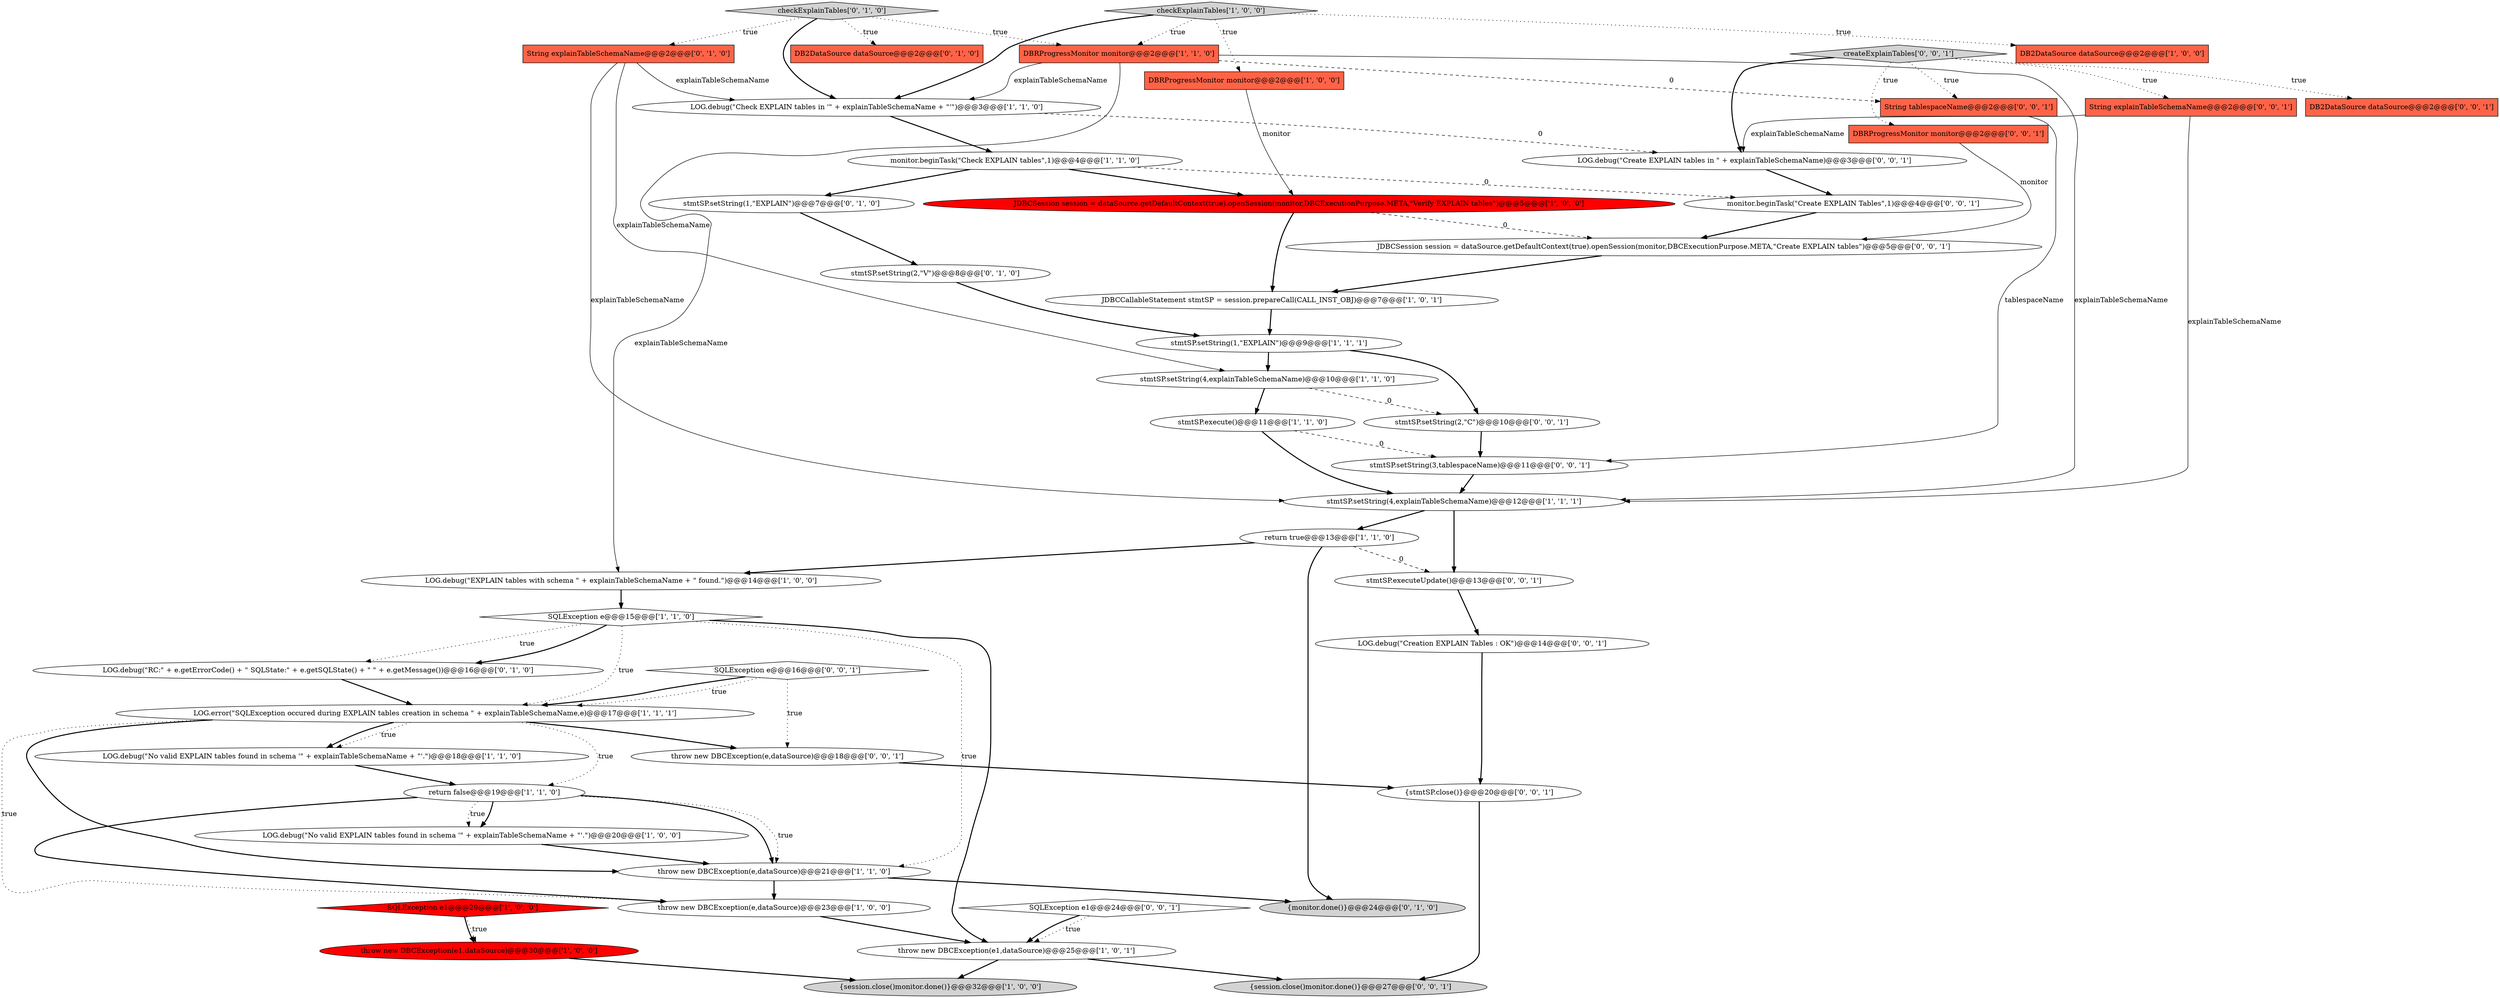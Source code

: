 digraph {
5 [style = filled, label = "{session.close()monitor.done()}@@@32@@@['1', '0', '0']", fillcolor = lightgray, shape = ellipse image = "AAA0AAABBB1BBB"];
0 [style = filled, label = "LOG.debug(\"Check EXPLAIN tables in '\" + explainTableSchemaName + \"'\")@@@3@@@['1', '1', '0']", fillcolor = white, shape = ellipse image = "AAA0AAABBB1BBB"];
12 [style = filled, label = "stmtSP.setString(1,\"EXPLAIN\")@@@9@@@['1', '1', '1']", fillcolor = white, shape = ellipse image = "AAA0AAABBB1BBB"];
3 [style = filled, label = "stmtSP.execute()@@@11@@@['1', '1', '0']", fillcolor = white, shape = ellipse image = "AAA0AAABBB1BBB"];
35 [style = filled, label = "{stmtSP.close()}@@@20@@@['0', '0', '1']", fillcolor = white, shape = ellipse image = "AAA0AAABBB3BBB"];
27 [style = filled, label = "checkExplainTables['0', '1', '0']", fillcolor = lightgray, shape = diamond image = "AAA0AAABBB2BBB"];
9 [style = filled, label = "return false@@@19@@@['1', '1', '0']", fillcolor = white, shape = ellipse image = "AAA0AAABBB1BBB"];
15 [style = filled, label = "LOG.debug(\"EXPLAIN tables with schema \" + explainTableSchemaName + \" found.\")@@@14@@@['1', '0', '0']", fillcolor = white, shape = ellipse image = "AAA0AAABBB1BBB"];
28 [style = filled, label = "String explainTableSchemaName@@@2@@@['0', '1', '0']", fillcolor = tomato, shape = box image = "AAA0AAABBB2BBB"];
37 [style = filled, label = "LOG.debug(\"Create EXPLAIN tables in \" + explainTableSchemaName)@@@3@@@['0', '0', '1']", fillcolor = white, shape = ellipse image = "AAA0AAABBB3BBB"];
41 [style = filled, label = "SQLException e1@@@24@@@['0', '0', '1']", fillcolor = white, shape = diamond image = "AAA0AAABBB3BBB"];
25 [style = filled, label = "DB2DataSource dataSource@@@2@@@['0', '1', '0']", fillcolor = tomato, shape = box image = "AAA0AAABBB2BBB"];
10 [style = filled, label = "throw new DBCException(e1,dataSource)@@@30@@@['1', '0', '0']", fillcolor = red, shape = ellipse image = "AAA1AAABBB1BBB"];
2 [style = filled, label = "DBRProgressMonitor monitor@@@2@@@['1', '0', '0']", fillcolor = tomato, shape = box image = "AAA0AAABBB1BBB"];
11 [style = filled, label = "LOG.debug(\"No valid EXPLAIN tables found in schema '\" + explainTableSchemaName + \"'.\")@@@20@@@['1', '0', '0']", fillcolor = white, shape = ellipse image = "AAA0AAABBB1BBB"];
29 [style = filled, label = "stmtSP.setString(1,\"EXPLAIN\")@@@7@@@['0', '1', '0']", fillcolor = white, shape = ellipse image = "AAA0AAABBB2BBB"];
32 [style = filled, label = "stmtSP.executeUpdate()@@@13@@@['0', '0', '1']", fillcolor = white, shape = ellipse image = "AAA0AAABBB3BBB"];
33 [style = filled, label = "DB2DataSource dataSource@@@2@@@['0', '0', '1']", fillcolor = tomato, shape = box image = "AAA0AAABBB3BBB"];
38 [style = filled, label = "{session.close()monitor.done()}@@@27@@@['0', '0', '1']", fillcolor = lightgray, shape = ellipse image = "AAA0AAABBB3BBB"];
34 [style = filled, label = "String explainTableSchemaName@@@2@@@['0', '0', '1']", fillcolor = tomato, shape = box image = "AAA0AAABBB3BBB"];
14 [style = filled, label = "throw new DBCException(e1,dataSource)@@@25@@@['1', '0', '1']", fillcolor = white, shape = ellipse image = "AAA0AAABBB1BBB"];
18 [style = filled, label = "stmtSP.setString(4,explainTableSchemaName)@@@10@@@['1', '1', '0']", fillcolor = white, shape = ellipse image = "AAA0AAABBB1BBB"];
40 [style = filled, label = "throw new DBCException(e,dataSource)@@@18@@@['0', '0', '1']", fillcolor = white, shape = ellipse image = "AAA0AAABBB3BBB"];
17 [style = filled, label = "throw new DBCException(e,dataSource)@@@21@@@['1', '1', '0']", fillcolor = white, shape = ellipse image = "AAA0AAABBB1BBB"];
8 [style = filled, label = "checkExplainTables['1', '0', '0']", fillcolor = lightgray, shape = diamond image = "AAA0AAABBB1BBB"];
24 [style = filled, label = "DBRProgressMonitor monitor@@@2@@@['1', '1', '0']", fillcolor = tomato, shape = box image = "AAA0AAABBB1BBB"];
30 [style = filled, label = "stmtSP.setString(2,\"V\")@@@8@@@['0', '1', '0']", fillcolor = white, shape = ellipse image = "AAA0AAABBB2BBB"];
23 [style = filled, label = "LOG.debug(\"No valid EXPLAIN tables found in schema '\" + explainTableSchemaName + \"'.\")@@@18@@@['1', '1', '0']", fillcolor = white, shape = ellipse image = "AAA0AAABBB1BBB"];
20 [style = filled, label = "return true@@@13@@@['1', '1', '0']", fillcolor = white, shape = ellipse image = "AAA0AAABBB1BBB"];
16 [style = filled, label = "JDBCSession session = dataSource.getDefaultContext(true).openSession(monitor,DBCExecutionPurpose.META,\"Verify EXPLAIN tables\")@@@5@@@['1', '0', '0']", fillcolor = red, shape = ellipse image = "AAA1AAABBB1BBB"];
6 [style = filled, label = "LOG.error(\"SQLException occured during EXPLAIN tables creation in schema \" + explainTableSchemaName,e)@@@17@@@['1', '1', '1']", fillcolor = white, shape = ellipse image = "AAA0AAABBB1BBB"];
19 [style = filled, label = "stmtSP.setString(4,explainTableSchemaName)@@@12@@@['1', '1', '1']", fillcolor = white, shape = ellipse image = "AAA0AAABBB1BBB"];
21 [style = filled, label = "SQLException e1@@@29@@@['1', '0', '0']", fillcolor = red, shape = diamond image = "AAA1AAABBB1BBB"];
42 [style = filled, label = "stmtSP.setString(2,\"C\")@@@10@@@['0', '0', '1']", fillcolor = white, shape = ellipse image = "AAA0AAABBB3BBB"];
45 [style = filled, label = "createExplainTables['0', '0', '1']", fillcolor = lightgray, shape = diamond image = "AAA0AAABBB3BBB"];
13 [style = filled, label = "monitor.beginTask(\"Check EXPLAIN tables\",1)@@@4@@@['1', '1', '0']", fillcolor = white, shape = ellipse image = "AAA0AAABBB1BBB"];
26 [style = filled, label = "{monitor.done()}@@@24@@@['0', '1', '0']", fillcolor = lightgray, shape = ellipse image = "AAA0AAABBB2BBB"];
44 [style = filled, label = "String tablespaceName@@@2@@@['0', '0', '1']", fillcolor = tomato, shape = box image = "AAA0AAABBB3BBB"];
48 [style = filled, label = "JDBCSession session = dataSource.getDefaultContext(true).openSession(monitor,DBCExecutionPurpose.META,\"Create EXPLAIN tables\")@@@5@@@['0', '0', '1']", fillcolor = white, shape = ellipse image = "AAA0AAABBB3BBB"];
31 [style = filled, label = "LOG.debug(\"RC:\" + e.getErrorCode() + \" SQLState:\" + e.getSQLState() + \" \" + e.getMessage())@@@16@@@['0', '1', '0']", fillcolor = white, shape = ellipse image = "AAA0AAABBB2BBB"];
47 [style = filled, label = "LOG.debug(\"Creation EXPLAIN Tables : OK\")@@@14@@@['0', '0', '1']", fillcolor = white, shape = ellipse image = "AAA0AAABBB3BBB"];
36 [style = filled, label = "SQLException e@@@16@@@['0', '0', '1']", fillcolor = white, shape = diamond image = "AAA0AAABBB3BBB"];
46 [style = filled, label = "monitor.beginTask(\"Create EXPLAIN Tables\",1)@@@4@@@['0', '0', '1']", fillcolor = white, shape = ellipse image = "AAA0AAABBB3BBB"];
1 [style = filled, label = "SQLException e@@@15@@@['1', '1', '0']", fillcolor = white, shape = diamond image = "AAA0AAABBB1BBB"];
7 [style = filled, label = "JDBCCallableStatement stmtSP = session.prepareCall(CALL_INST_OBJ)@@@7@@@['1', '0', '1']", fillcolor = white, shape = ellipse image = "AAA0AAABBB1BBB"];
22 [style = filled, label = "DB2DataSource dataSource@@@2@@@['1', '0', '0']", fillcolor = tomato, shape = box image = "AAA0AAABBB1BBB"];
39 [style = filled, label = "stmtSP.setString(3,tablespaceName)@@@11@@@['0', '0', '1']", fillcolor = white, shape = ellipse image = "AAA0AAABBB3BBB"];
43 [style = filled, label = "DBRProgressMonitor monitor@@@2@@@['0', '0', '1']", fillcolor = tomato, shape = box image = "AAA0AAABBB3BBB"];
4 [style = filled, label = "throw new DBCException(e,dataSource)@@@23@@@['1', '0', '0']", fillcolor = white, shape = ellipse image = "AAA0AAABBB1BBB"];
36->6 [style = dotted, label="true"];
21->10 [style = bold, label=""];
18->3 [style = bold, label=""];
39->19 [style = bold, label=""];
9->11 [style = bold, label=""];
0->13 [style = bold, label=""];
29->30 [style = bold, label=""];
20->26 [style = bold, label=""];
16->7 [style = bold, label=""];
34->37 [style = solid, label="explainTableSchemaName"];
1->31 [style = dotted, label="true"];
12->42 [style = bold, label=""];
41->14 [style = dotted, label="true"];
46->48 [style = bold, label=""];
13->46 [style = dashed, label="0"];
8->0 [style = bold, label=""];
31->6 [style = bold, label=""];
3->19 [style = bold, label=""];
12->18 [style = bold, label=""];
8->22 [style = dotted, label="true"];
1->6 [style = dotted, label="true"];
20->32 [style = dashed, label="0"];
35->38 [style = bold, label=""];
1->31 [style = bold, label=""];
28->0 [style = solid, label="explainTableSchemaName"];
20->15 [style = bold, label=""];
45->43 [style = dotted, label="true"];
28->18 [style = solid, label="explainTableSchemaName"];
36->6 [style = bold, label=""];
27->25 [style = dotted, label="true"];
27->0 [style = bold, label=""];
3->39 [style = dashed, label="0"];
19->20 [style = bold, label=""];
9->17 [style = bold, label=""];
14->38 [style = bold, label=""];
27->24 [style = dotted, label="true"];
36->40 [style = dotted, label="true"];
45->44 [style = dotted, label="true"];
13->16 [style = bold, label=""];
18->42 [style = dashed, label="0"];
16->48 [style = dashed, label="0"];
37->46 [style = bold, label=""];
11->17 [style = bold, label=""];
6->17 [style = bold, label=""];
4->14 [style = bold, label=""];
40->35 [style = bold, label=""];
1->17 [style = dotted, label="true"];
6->23 [style = bold, label=""];
8->2 [style = dotted, label="true"];
34->19 [style = solid, label="explainTableSchemaName"];
9->11 [style = dotted, label="true"];
42->39 [style = bold, label=""];
45->34 [style = dotted, label="true"];
24->44 [style = dashed, label="0"];
24->0 [style = solid, label="explainTableSchemaName"];
21->10 [style = dotted, label="true"];
8->24 [style = dotted, label="true"];
30->12 [style = bold, label=""];
19->32 [style = bold, label=""];
10->5 [style = bold, label=""];
6->9 [style = dotted, label="true"];
24->15 [style = solid, label="explainTableSchemaName"];
48->7 [style = bold, label=""];
17->4 [style = bold, label=""];
41->14 [style = bold, label=""];
14->5 [style = bold, label=""];
15->1 [style = bold, label=""];
28->19 [style = solid, label="explainTableSchemaName"];
17->26 [style = bold, label=""];
0->37 [style = dashed, label="0"];
7->12 [style = bold, label=""];
44->39 [style = solid, label="tablespaceName"];
9->4 [style = bold, label=""];
9->17 [style = dotted, label="true"];
6->23 [style = dotted, label="true"];
45->33 [style = dotted, label="true"];
47->35 [style = bold, label=""];
2->16 [style = solid, label="monitor"];
27->28 [style = dotted, label="true"];
13->29 [style = bold, label=""];
32->47 [style = bold, label=""];
6->4 [style = dotted, label="true"];
43->48 [style = solid, label="monitor"];
6->40 [style = bold, label=""];
1->14 [style = bold, label=""];
45->37 [style = bold, label=""];
23->9 [style = bold, label=""];
24->19 [style = solid, label="explainTableSchemaName"];
}

